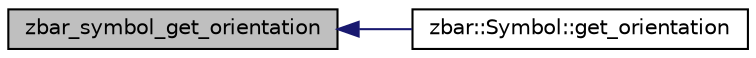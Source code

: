 digraph G
{
  edge [fontname="Helvetica",fontsize="10",labelfontname="Helvetica",labelfontsize="10"];
  node [fontname="Helvetica",fontsize="10",shape=record];
  rankdir=LR;
  Node1 [label="zbar_symbol_get_orientation",height=0.2,width=0.4,color="black", fillcolor="grey75", style="filled" fontcolor="black"];
  Node1 -> Node2 [dir=back,color="midnightblue",fontsize="10",style="solid"];
  Node2 [label="zbar::Symbol::get_orientation",height=0.2,width=0.4,color="black", fillcolor="white", style="filled",URL="$classzbar_1_1_symbol.html#a117a243939d9b8b78859fb23fcb4d670"];
}

